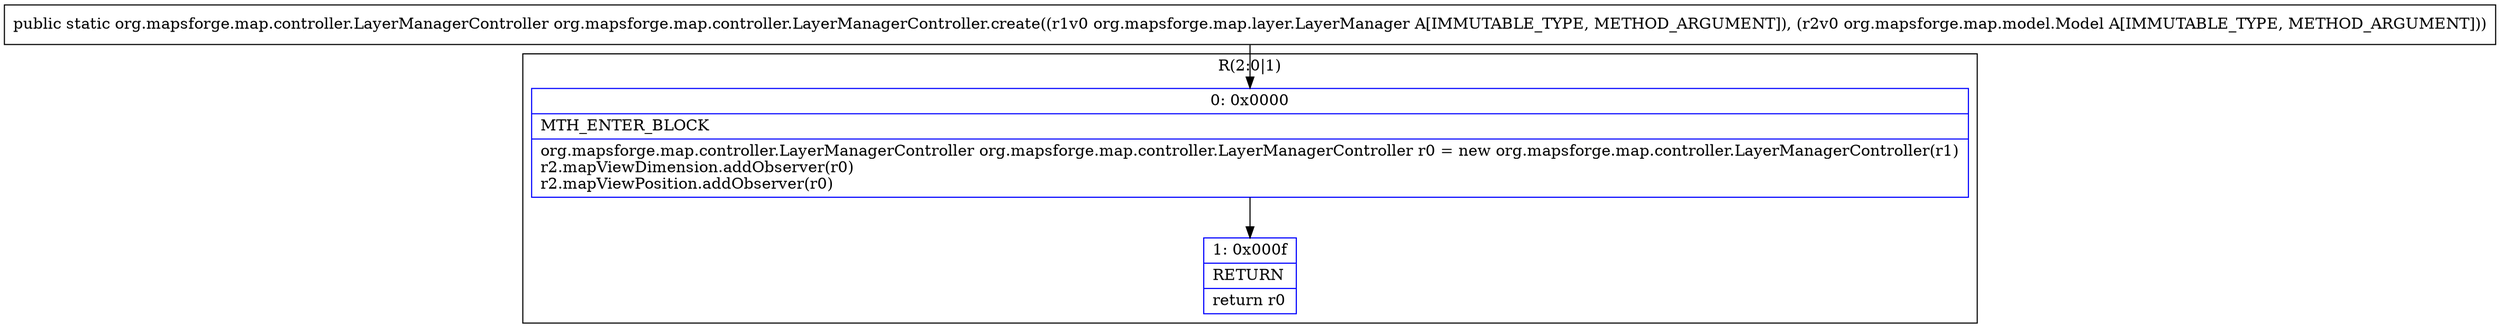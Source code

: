 digraph "CFG fororg.mapsforge.map.controller.LayerManagerController.create(Lorg\/mapsforge\/map\/layer\/LayerManager;Lorg\/mapsforge\/map\/model\/Model;)Lorg\/mapsforge\/map\/controller\/LayerManagerController;" {
subgraph cluster_Region_1938053851 {
label = "R(2:0|1)";
node [shape=record,color=blue];
Node_0 [shape=record,label="{0\:\ 0x0000|MTH_ENTER_BLOCK\l|org.mapsforge.map.controller.LayerManagerController org.mapsforge.map.controller.LayerManagerController r0 = new org.mapsforge.map.controller.LayerManagerController(r1)\lr2.mapViewDimension.addObserver(r0)\lr2.mapViewPosition.addObserver(r0)\l}"];
Node_1 [shape=record,label="{1\:\ 0x000f|RETURN\l|return r0\l}"];
}
MethodNode[shape=record,label="{public static org.mapsforge.map.controller.LayerManagerController org.mapsforge.map.controller.LayerManagerController.create((r1v0 org.mapsforge.map.layer.LayerManager A[IMMUTABLE_TYPE, METHOD_ARGUMENT]), (r2v0 org.mapsforge.map.model.Model A[IMMUTABLE_TYPE, METHOD_ARGUMENT])) }"];
MethodNode -> Node_0;
Node_0 -> Node_1;
}

